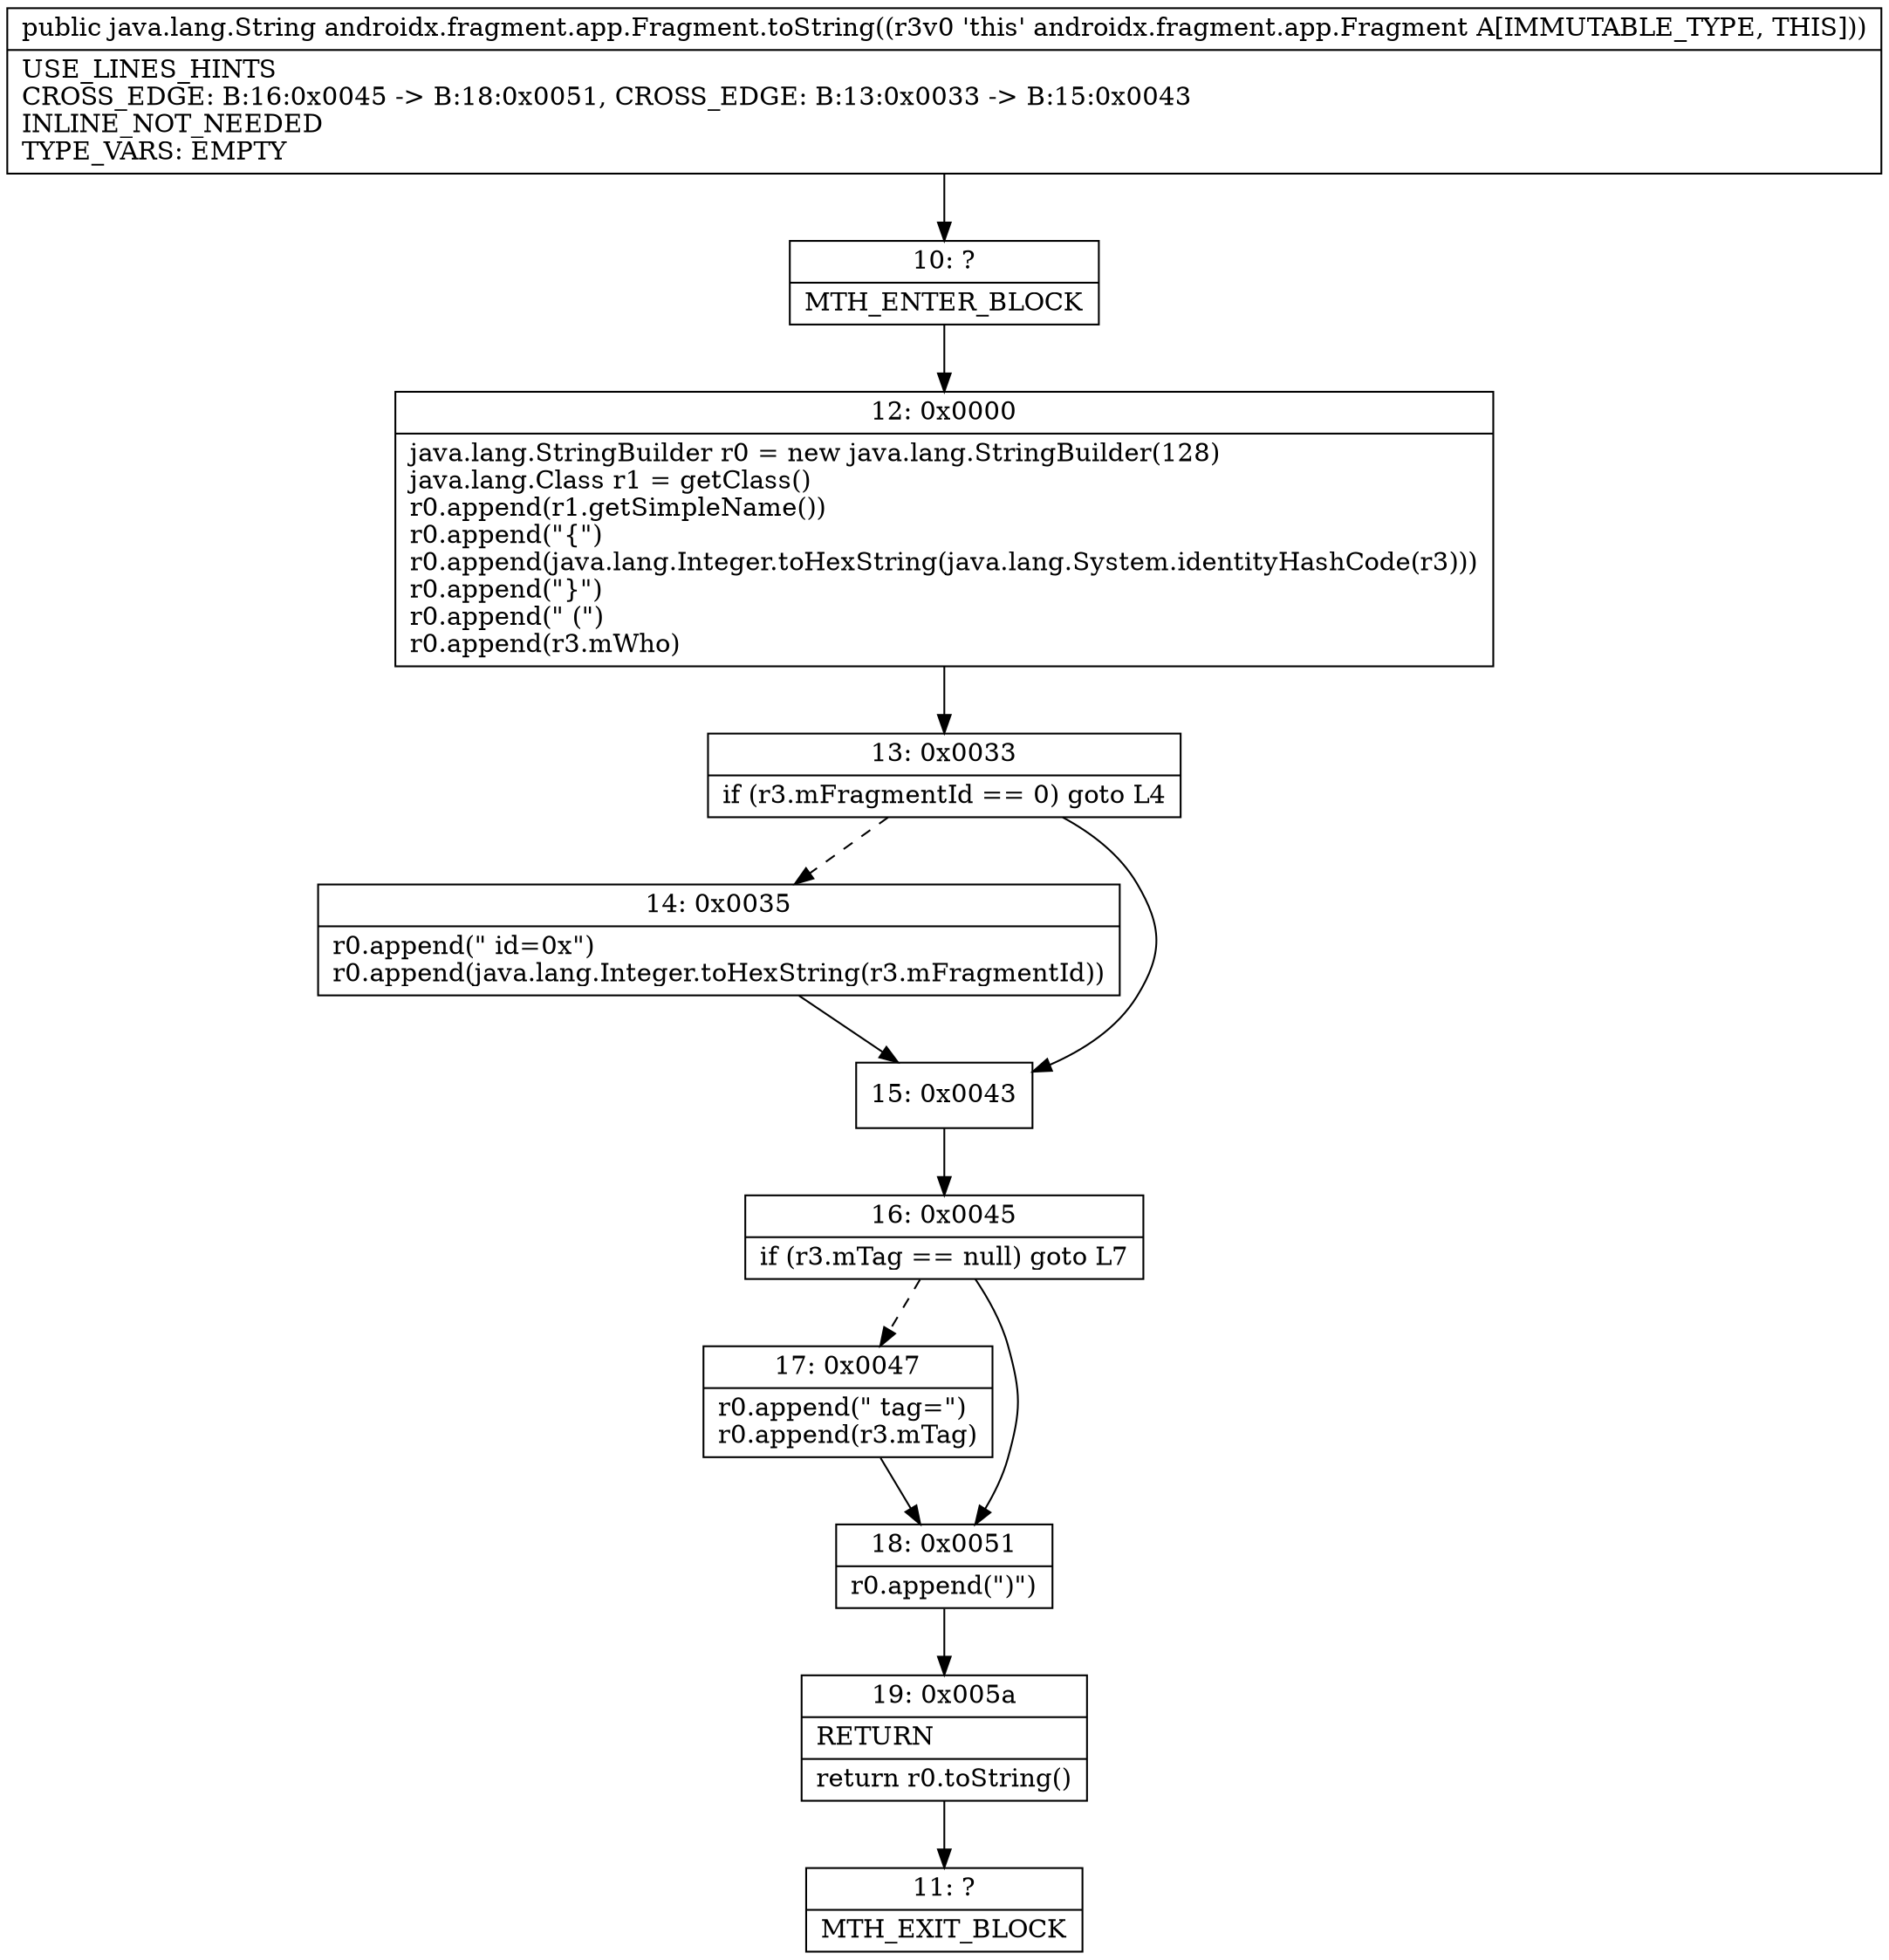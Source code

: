 digraph "CFG forandroidx.fragment.app.Fragment.toString()Ljava\/lang\/String;" {
Node_10 [shape=record,label="{10\:\ ?|MTH_ENTER_BLOCK\l}"];
Node_12 [shape=record,label="{12\:\ 0x0000|java.lang.StringBuilder r0 = new java.lang.StringBuilder(128)\ljava.lang.Class r1 = getClass()\lr0.append(r1.getSimpleName())\lr0.append(\"\{\")\lr0.append(java.lang.Integer.toHexString(java.lang.System.identityHashCode(r3)))\lr0.append(\"\}\")\lr0.append(\" (\")\lr0.append(r3.mWho)\l}"];
Node_13 [shape=record,label="{13\:\ 0x0033|if (r3.mFragmentId == 0) goto L4\l}"];
Node_14 [shape=record,label="{14\:\ 0x0035|r0.append(\" id=0x\")\lr0.append(java.lang.Integer.toHexString(r3.mFragmentId))\l}"];
Node_15 [shape=record,label="{15\:\ 0x0043}"];
Node_16 [shape=record,label="{16\:\ 0x0045|if (r3.mTag == null) goto L7\l}"];
Node_17 [shape=record,label="{17\:\ 0x0047|r0.append(\" tag=\")\lr0.append(r3.mTag)\l}"];
Node_18 [shape=record,label="{18\:\ 0x0051|r0.append(\")\")\l}"];
Node_19 [shape=record,label="{19\:\ 0x005a|RETURN\l|return r0.toString()\l}"];
Node_11 [shape=record,label="{11\:\ ?|MTH_EXIT_BLOCK\l}"];
MethodNode[shape=record,label="{public java.lang.String androidx.fragment.app.Fragment.toString((r3v0 'this' androidx.fragment.app.Fragment A[IMMUTABLE_TYPE, THIS]))  | USE_LINES_HINTS\lCROSS_EDGE: B:16:0x0045 \-\> B:18:0x0051, CROSS_EDGE: B:13:0x0033 \-\> B:15:0x0043\lINLINE_NOT_NEEDED\lTYPE_VARS: EMPTY\l}"];
MethodNode -> Node_10;Node_10 -> Node_12;
Node_12 -> Node_13;
Node_13 -> Node_14[style=dashed];
Node_13 -> Node_15;
Node_14 -> Node_15;
Node_15 -> Node_16;
Node_16 -> Node_17[style=dashed];
Node_16 -> Node_18;
Node_17 -> Node_18;
Node_18 -> Node_19;
Node_19 -> Node_11;
}

